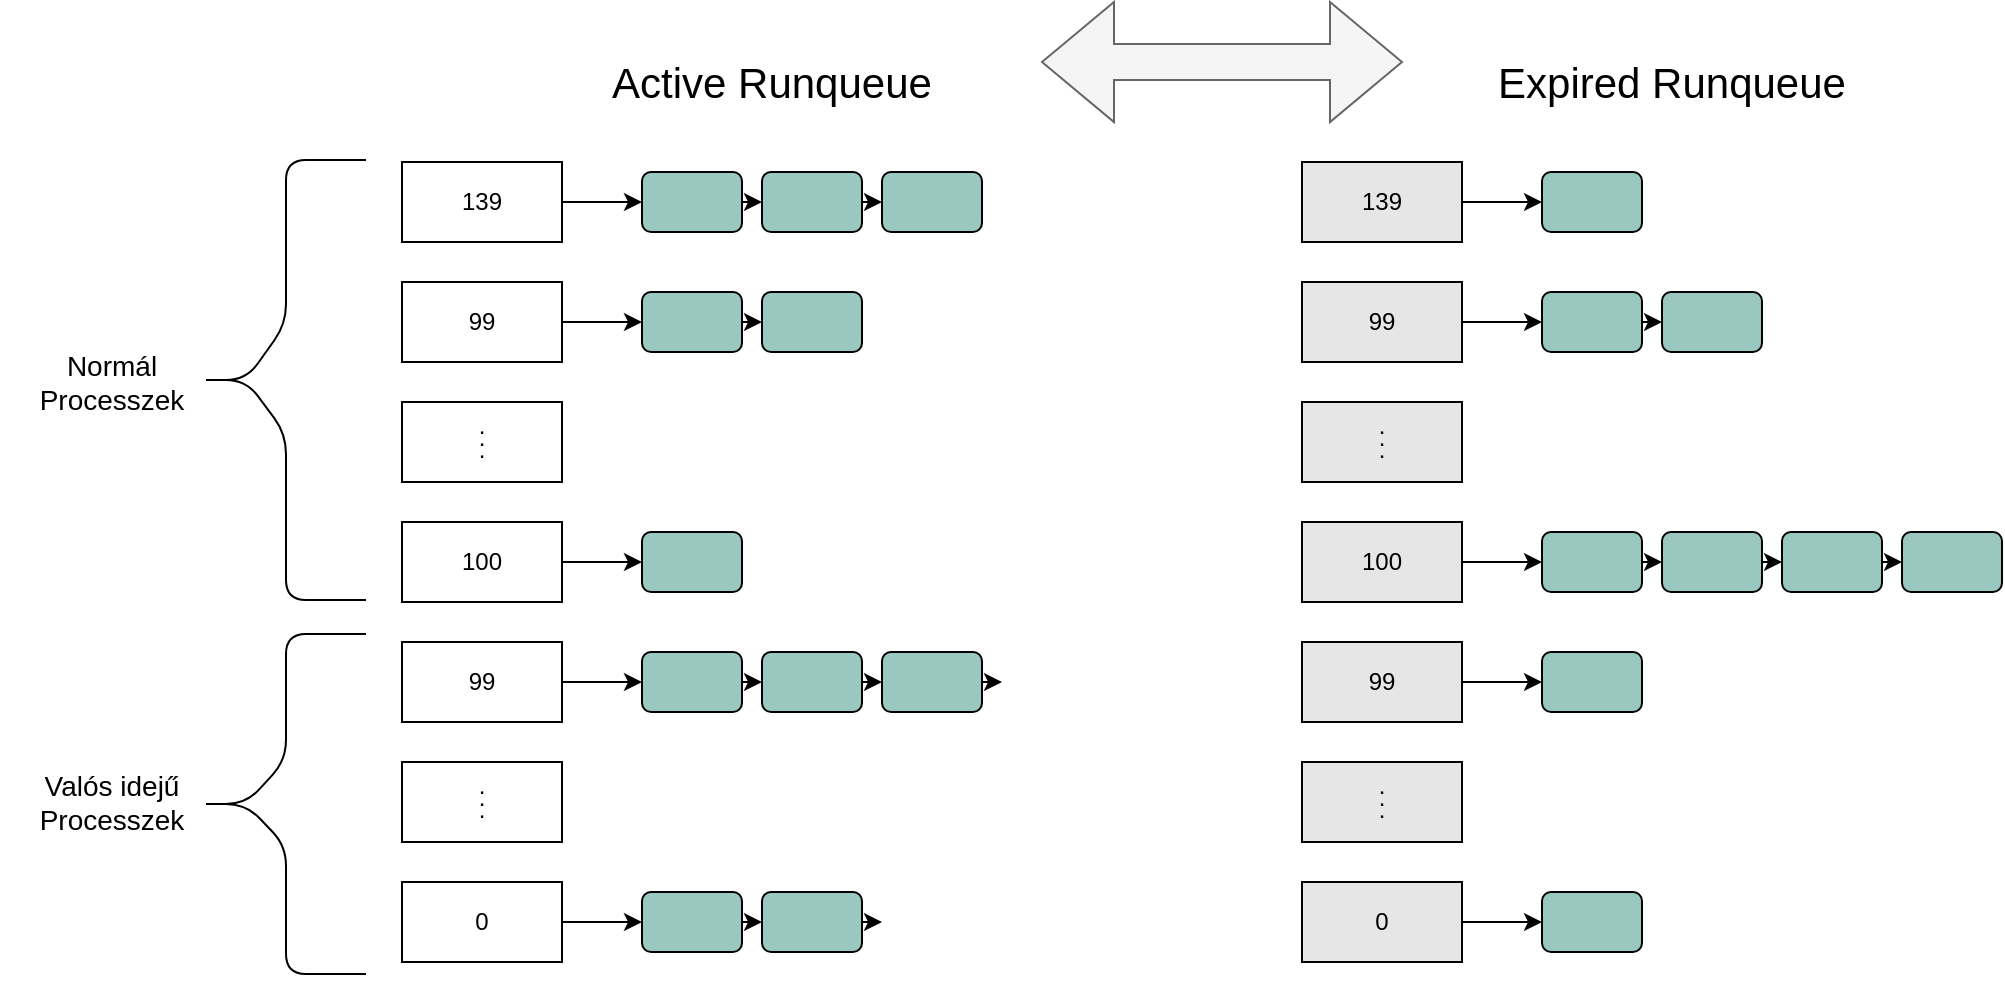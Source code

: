 <mxfile version="14.3.1" type="device" pages="2"><diagram id="Qbx1B5xQdk3e5R3pf0a0" name="Page-1"><mxGraphModel dx="2032" dy="607" grid="1" gridSize="10" guides="1" tooltips="1" connect="1" arrows="1" fold="1" page="1" pageScale="1" pageWidth="827" pageHeight="1169" math="0" shadow="0"><root><mxCell id="0"/><mxCell id="1" parent="0"/><mxCell id="t0RsFt-i_q5ooZRrVK1J-9" value="139" style="rounded=0;whiteSpace=wrap;html=1;" parent="1" vertex="1"><mxGeometry x="160" y="680" width="80" height="40" as="geometry"/></mxCell><mxCell id="t0RsFt-i_q5ooZRrVK1J-10" value="0" style="rounded=0;whiteSpace=wrap;html=1;" parent="1" vertex="1"><mxGeometry x="160" y="1040" width="80" height="40" as="geometry"/></mxCell><mxCell id="t0RsFt-i_q5ooZRrVK1J-14" value="100" style="rounded=0;whiteSpace=wrap;html=1;" parent="1" vertex="1"><mxGeometry x="160" y="860" width="80" height="40" as="geometry"/></mxCell><mxCell id="t0RsFt-i_q5ooZRrVK1J-15" value="99" style="rounded=0;whiteSpace=wrap;html=1;" parent="1" vertex="1"><mxGeometry x="160" y="920" width="80" height="40" as="geometry"/></mxCell><mxCell id="t0RsFt-i_q5ooZRrVK1J-17" value="" style="group" parent="1" vertex="1" connectable="0"><mxGeometry x="160" y="800" width="80" height="40" as="geometry"/></mxCell><mxCell id="t0RsFt-i_q5ooZRrVK1J-11" value="&lt;p style=&quot;line-height: 0% ; font-size: 18px&quot;&gt;&lt;br&gt;&lt;/p&gt;" style="rounded=0;whiteSpace=wrap;html=1;spacing=0;spacingBottom=11;" parent="t0RsFt-i_q5ooZRrVK1J-17" vertex="1"><mxGeometry width="80" height="40" as="geometry"/></mxCell><mxCell id="t0RsFt-i_q5ooZRrVK1J-16" value="&lt;p style=&quot;line-height: 50%&quot;&gt;.&lt;br&gt;.&lt;br&gt;.&lt;br&gt;&lt;/p&gt;" style="text;html=1;strokeColor=none;fillColor=none;align=center;verticalAlign=middle;whiteSpace=wrap;rounded=0;" parent="t0RsFt-i_q5ooZRrVK1J-17" vertex="1"><mxGeometry x="20" y="7" width="40" height="20" as="geometry"/></mxCell><mxCell id="t0RsFt-i_q5ooZRrVK1J-18" value="" style="group" parent="1" vertex="1" connectable="0"><mxGeometry x="160" y="980" width="80" height="40" as="geometry"/></mxCell><mxCell id="t0RsFt-i_q5ooZRrVK1J-19" value="&lt;p style=&quot;line-height: 0% ; font-size: 18px&quot;&gt;&lt;br&gt;&lt;/p&gt;" style="rounded=0;whiteSpace=wrap;html=1;spacing=0;spacingBottom=11;" parent="t0RsFt-i_q5ooZRrVK1J-18" vertex="1"><mxGeometry width="80" height="40" as="geometry"/></mxCell><mxCell id="t0RsFt-i_q5ooZRrVK1J-20" value="&lt;p style=&quot;line-height: 50%&quot;&gt;.&lt;br&gt;.&lt;br&gt;.&lt;br&gt;&lt;/p&gt;" style="text;html=1;strokeColor=none;fillColor=none;align=center;verticalAlign=middle;whiteSpace=wrap;rounded=0;" parent="t0RsFt-i_q5ooZRrVK1J-18" vertex="1"><mxGeometry x="20" y="7" width="40" height="20" as="geometry"/></mxCell><mxCell id="t0RsFt-i_q5ooZRrVK1J-21" value="&lt;font style=&quot;font-size: 21px&quot;&gt;Active Runqueue&lt;/font&gt;" style="text;html=1;strokeColor=none;fillColor=none;align=center;verticalAlign=middle;whiteSpace=wrap;rounded=0;" parent="1" vertex="1"><mxGeometry x="250" y="620" width="190" height="40" as="geometry"/></mxCell><mxCell id="t0RsFt-i_q5ooZRrVK1J-25" value="" style="rounded=1;whiteSpace=wrap;html=1;fillColor=#9AC7BF;" parent="1" vertex="1"><mxGeometry x="280" y="685" width="50" height="30" as="geometry"/></mxCell><mxCell id="t0RsFt-i_q5ooZRrVK1J-37" value="" style="endArrow=classic;html=1;fontColor=#000000;entryX=0;entryY=0.5;entryDx=0;entryDy=0;exitX=1;exitY=0.5;exitDx=0;exitDy=0;" parent="1" source="t0RsFt-i_q5ooZRrVK1J-9" target="t0RsFt-i_q5ooZRrVK1J-25" edge="1"><mxGeometry width="50" height="50" relative="1" as="geometry"><mxPoint x="340" y="930" as="sourcePoint"/><mxPoint x="390" y="880" as="targetPoint"/></mxGeometry></mxCell><mxCell id="t0RsFt-i_q5ooZRrVK1J-38" value="" style="endArrow=classic;html=1;fontColor=#000000;entryX=0;entryY=0.5;entryDx=0;entryDy=0;exitX=1;exitY=0.5;exitDx=0;exitDy=0;" parent="1" source="t0RsFt-i_q5ooZRrVK1J-25" edge="1"><mxGeometry width="50" height="50" relative="1" as="geometry"><mxPoint x="420" y="800" as="sourcePoint"/><mxPoint x="340" y="700" as="targetPoint"/></mxGeometry></mxCell><mxCell id="t0RsFt-i_q5ooZRrVK1J-43" value="" style="rounded=1;whiteSpace=wrap;html=1;fillColor=#9AC7BF;" parent="1" vertex="1"><mxGeometry x="340" y="685" width="50" height="30" as="geometry"/></mxCell><mxCell id="t0RsFt-i_q5ooZRrVK1J-44" value="" style="endArrow=classic;html=1;fontColor=#000000;entryX=0;entryY=0.5;entryDx=0;entryDy=0;exitX=1;exitY=0.5;exitDx=0;exitDy=0;" parent="1" source="t0RsFt-i_q5ooZRrVK1J-43" edge="1"><mxGeometry width="50" height="50" relative="1" as="geometry"><mxPoint x="480" y="800" as="sourcePoint"/><mxPoint x="400" y="700" as="targetPoint"/></mxGeometry></mxCell><mxCell id="t0RsFt-i_q5ooZRrVK1J-45" value="" style="rounded=1;whiteSpace=wrap;html=1;fillColor=#9AC7BF;" parent="1" vertex="1"><mxGeometry x="400" y="685" width="50" height="30" as="geometry"/></mxCell><mxCell id="t0RsFt-i_q5ooZRrVK1J-47" value="" style="rounded=1;whiteSpace=wrap;html=1;fillColor=#9AC7BF;" parent="1" vertex="1"><mxGeometry x="280" y="1045" width="50" height="30" as="geometry"/></mxCell><mxCell id="t0RsFt-i_q5ooZRrVK1J-48" value="" style="endArrow=classic;html=1;fontColor=#000000;entryX=0;entryY=0.5;entryDx=0;entryDy=0;exitX=1;exitY=0.5;exitDx=0;exitDy=0;" parent="1" target="t0RsFt-i_q5ooZRrVK1J-47" edge="1"><mxGeometry width="50" height="50" relative="1" as="geometry"><mxPoint x="240" y="1060" as="sourcePoint"/><mxPoint x="390" y="1240" as="targetPoint"/></mxGeometry></mxCell><mxCell id="t0RsFt-i_q5ooZRrVK1J-51" value="" style="rounded=1;whiteSpace=wrap;html=1;fillColor=#9AC7BF;" parent="1" vertex="1"><mxGeometry x="280" y="865" width="50" height="30" as="geometry"/></mxCell><mxCell id="t0RsFt-i_q5ooZRrVK1J-52" value="" style="endArrow=classic;html=1;fontColor=#000000;entryX=0;entryY=0.5;entryDx=0;entryDy=0;exitX=1;exitY=0.5;exitDx=0;exitDy=0;" parent="1" target="t0RsFt-i_q5ooZRrVK1J-51" edge="1"><mxGeometry width="50" height="50" relative="1" as="geometry"><mxPoint x="240" y="880" as="sourcePoint"/><mxPoint x="390" y="1060" as="targetPoint"/></mxGeometry></mxCell><mxCell id="t0RsFt-i_q5ooZRrVK1J-53" value="" style="rounded=1;whiteSpace=wrap;html=1;fillColor=#9AC7BF;" parent="1" vertex="1"><mxGeometry x="280" y="925" width="50" height="30" as="geometry"/></mxCell><mxCell id="t0RsFt-i_q5ooZRrVK1J-54" value="" style="endArrow=classic;html=1;fontColor=#000000;entryX=0;entryY=0.5;entryDx=0;entryDy=0;exitX=1;exitY=0.5;exitDx=0;exitDy=0;" parent="1" target="t0RsFt-i_q5ooZRrVK1J-53" edge="1"><mxGeometry width="50" height="50" relative="1" as="geometry"><mxPoint x="240" y="940" as="sourcePoint"/><mxPoint x="390" y="1120" as="targetPoint"/></mxGeometry></mxCell><mxCell id="t0RsFt-i_q5ooZRrVK1J-55" value="" style="rounded=1;whiteSpace=wrap;html=1;fillColor=#9AC7BF;" parent="1" vertex="1"><mxGeometry x="340" y="925" width="50" height="30" as="geometry"/></mxCell><mxCell id="t0RsFt-i_q5ooZRrVK1J-56" value="" style="endArrow=classic;html=1;fontColor=#000000;entryX=0;entryY=0.5;entryDx=0;entryDy=0;exitX=1;exitY=0.5;exitDx=0;exitDy=0;" parent="1" source="t0RsFt-i_q5ooZRrVK1J-55" edge="1"><mxGeometry width="50" height="50" relative="1" as="geometry"><mxPoint x="480" y="1040" as="sourcePoint"/><mxPoint x="400" y="940" as="targetPoint"/></mxGeometry></mxCell><mxCell id="t0RsFt-i_q5ooZRrVK1J-57" value="" style="endArrow=classic;html=1;fontColor=#000000;entryX=0;entryY=0.5;entryDx=0;entryDy=0;exitX=1;exitY=0.5;exitDx=0;exitDy=0;" parent="1" source="t0RsFt-i_q5ooZRrVK1J-53" target="t0RsFt-i_q5ooZRrVK1J-55" edge="1"><mxGeometry width="50" height="50" relative="1" as="geometry"><mxPoint x="400" y="950" as="sourcePoint"/><mxPoint x="410" y="950" as="targetPoint"/></mxGeometry></mxCell><mxCell id="t0RsFt-i_q5ooZRrVK1J-59" value="" style="rounded=1;whiteSpace=wrap;html=1;fillColor=#9AC7BF;" parent="1" vertex="1"><mxGeometry x="400" y="925" width="50" height="30" as="geometry"/></mxCell><mxCell id="t0RsFt-i_q5ooZRrVK1J-60" value="" style="endArrow=classic;html=1;fontColor=#000000;entryX=0;entryY=0.5;entryDx=0;entryDy=0;exitX=1;exitY=0.5;exitDx=0;exitDy=0;" parent="1" source="t0RsFt-i_q5ooZRrVK1J-59" edge="1"><mxGeometry width="50" height="50" relative="1" as="geometry"><mxPoint x="540" y="1040" as="sourcePoint"/><mxPoint x="460" y="940" as="targetPoint"/></mxGeometry></mxCell><mxCell id="t0RsFt-i_q5ooZRrVK1J-101" value="139" style="rounded=0;whiteSpace=wrap;html=1;fillColor=#E6E6E6;" parent="1" vertex="1"><mxGeometry x="610" y="680" width="80" height="40" as="geometry"/></mxCell><mxCell id="t0RsFt-i_q5ooZRrVK1J-102" value="0" style="rounded=0;whiteSpace=wrap;html=1;fillColor=#E6E6E6;" parent="1" vertex="1"><mxGeometry x="610" y="1040" width="80" height="40" as="geometry"/></mxCell><mxCell id="t0RsFt-i_q5ooZRrVK1J-104" value="100" style="rounded=0;whiteSpace=wrap;html=1;fillColor=#E6E6E6;" parent="1" vertex="1"><mxGeometry x="610" y="860" width="80" height="40" as="geometry"/></mxCell><mxCell id="t0RsFt-i_q5ooZRrVK1J-105" value="99" style="rounded=0;whiteSpace=wrap;html=1;fillColor=#E6E6E6;" parent="1" vertex="1"><mxGeometry x="610" y="920" width="80" height="40" as="geometry"/></mxCell><mxCell id="t0RsFt-i_q5ooZRrVK1J-106" value="" style="group;fillColor=#E6E6E6;" parent="1" vertex="1" connectable="0"><mxGeometry x="610" y="800" width="80" height="40" as="geometry"/></mxCell><mxCell id="t0RsFt-i_q5ooZRrVK1J-107" value="&lt;p style=&quot;line-height: 0% ; font-size: 18px&quot;&gt;&lt;br&gt;&lt;/p&gt;" style="rounded=0;whiteSpace=wrap;html=1;spacing=0;spacingBottom=11;fillColor=#E6E6E6;" parent="t0RsFt-i_q5ooZRrVK1J-106" vertex="1"><mxGeometry width="80" height="40" as="geometry"/></mxCell><mxCell id="t0RsFt-i_q5ooZRrVK1J-108" value="&lt;p style=&quot;line-height: 50%&quot;&gt;.&lt;br&gt;.&lt;br&gt;.&lt;br&gt;&lt;/p&gt;" style="text;html=1;strokeColor=none;align=center;verticalAlign=middle;whiteSpace=wrap;rounded=0;fillColor=#E6E6E6;" parent="t0RsFt-i_q5ooZRrVK1J-106" vertex="1"><mxGeometry x="20" y="7" width="40" height="20" as="geometry"/></mxCell><mxCell id="t0RsFt-i_q5ooZRrVK1J-109" value="" style="group;fillColor=#E6E6E6;" parent="1" vertex="1" connectable="0"><mxGeometry x="610" y="980" width="80" height="40" as="geometry"/></mxCell><mxCell id="t0RsFt-i_q5ooZRrVK1J-110" value="&lt;p style=&quot;line-height: 0% ; font-size: 18px&quot;&gt;&lt;br&gt;&lt;/p&gt;" style="rounded=0;whiteSpace=wrap;html=1;spacing=0;spacingBottom=11;fillColor=#E6E6E6;" parent="t0RsFt-i_q5ooZRrVK1J-109" vertex="1"><mxGeometry width="80" height="40" as="geometry"/></mxCell><mxCell id="t0RsFt-i_q5ooZRrVK1J-111" value="&lt;p style=&quot;line-height: 50%&quot;&gt;.&lt;br&gt;.&lt;br&gt;.&lt;br&gt;&lt;/p&gt;" style="text;html=1;strokeColor=none;align=center;verticalAlign=middle;whiteSpace=wrap;rounded=0;fillColor=#E6E6E6;" parent="t0RsFt-i_q5ooZRrVK1J-109" vertex="1"><mxGeometry x="20" y="7" width="40" height="20" as="geometry"/></mxCell><mxCell id="t0RsFt-i_q5ooZRrVK1J-112" value="&lt;font style=&quot;font-size: 21px&quot;&gt;Expired Runqueue&lt;/font&gt;" style="text;html=1;strokeColor=none;fillColor=none;align=center;verticalAlign=middle;whiteSpace=wrap;rounded=0;" parent="1" vertex="1"><mxGeometry x="700" y="620" width="190" height="40" as="geometry"/></mxCell><mxCell id="t0RsFt-i_q5ooZRrVK1J-115" value="" style="rounded=1;whiteSpace=wrap;html=1;fillColor=#9AC7BF;" parent="1" vertex="1"><mxGeometry x="730" y="685" width="50" height="30" as="geometry"/></mxCell><mxCell id="t0RsFt-i_q5ooZRrVK1J-117" value="" style="rounded=1;whiteSpace=wrap;html=1;fillColor=#9AC7BF;" parent="1" vertex="1"><mxGeometry x="910" y="865" width="50" height="30" as="geometry"/></mxCell><mxCell id="t0RsFt-i_q5ooZRrVK1J-118" value="" style="endArrow=classic;html=1;fontColor=#000000;entryX=0;entryY=0.5;entryDx=0;entryDy=0;exitX=1;exitY=0.5;exitDx=0;exitDy=0;" parent="1" source="t0RsFt-i_q5ooZRrVK1J-101" target="t0RsFt-i_q5ooZRrVK1J-115" edge="1"><mxGeometry width="50" height="50" relative="1" as="geometry"><mxPoint x="790" y="930" as="sourcePoint"/><mxPoint x="840" y="880" as="targetPoint"/></mxGeometry></mxCell><mxCell id="t0RsFt-i_q5ooZRrVK1J-119" value="" style="endArrow=classic;html=1;fontColor=#000000;entryX=0;entryY=0.5;entryDx=0;entryDy=0;exitX=1;exitY=0.5;exitDx=0;exitDy=0;" parent="1" edge="1"><mxGeometry width="50" height="50" relative="1" as="geometry"><mxPoint x="330" y="1060" as="sourcePoint"/><mxPoint x="340" y="1060" as="targetPoint"/></mxGeometry></mxCell><mxCell id="t0RsFt-i_q5ooZRrVK1J-120" value="" style="rounded=1;whiteSpace=wrap;html=1;fillColor=#9AC7BF;" parent="1" vertex="1"><mxGeometry x="340" y="1045" width="50" height="30" as="geometry"/></mxCell><mxCell id="t0RsFt-i_q5ooZRrVK1J-121" value="" style="endArrow=classic;html=1;fontColor=#000000;entryX=0;entryY=0.5;entryDx=0;entryDy=0;exitX=1;exitY=0.5;exitDx=0;exitDy=0;" parent="1" source="t0RsFt-i_q5ooZRrVK1J-120" edge="1"><mxGeometry width="50" height="50" relative="1" as="geometry"><mxPoint x="480" y="1160" as="sourcePoint"/><mxPoint x="400" y="1060" as="targetPoint"/></mxGeometry></mxCell><mxCell id="t0RsFt-i_q5ooZRrVK1J-123" value="" style="rounded=1;whiteSpace=wrap;html=1;fillColor=#9AC7BF;" parent="1" vertex="1"><mxGeometry x="730" y="1045" width="50" height="30" as="geometry"/></mxCell><mxCell id="t0RsFt-i_q5ooZRrVK1J-124" value="" style="endArrow=classic;html=1;fontColor=#000000;entryX=0;entryY=0.5;entryDx=0;entryDy=0;exitX=1;exitY=0.5;exitDx=0;exitDy=0;" parent="1" target="t0RsFt-i_q5ooZRrVK1J-123" edge="1"><mxGeometry width="50" height="50" relative="1" as="geometry"><mxPoint x="690" y="1060" as="sourcePoint"/><mxPoint x="840" y="1240" as="targetPoint"/></mxGeometry></mxCell><mxCell id="t0RsFt-i_q5ooZRrVK1J-126" value="" style="rounded=1;whiteSpace=wrap;html=1;fillColor=#9AC7BF;" parent="1" vertex="1"><mxGeometry x="730" y="865" width="50" height="30" as="geometry"/></mxCell><mxCell id="t0RsFt-i_q5ooZRrVK1J-127" value="" style="endArrow=classic;html=1;fontColor=#000000;entryX=0;entryY=0.5;entryDx=0;entryDy=0;exitX=1;exitY=0.5;exitDx=0;exitDy=0;" parent="1" target="t0RsFt-i_q5ooZRrVK1J-126" edge="1"><mxGeometry width="50" height="50" relative="1" as="geometry"><mxPoint x="690" y="880" as="sourcePoint"/><mxPoint x="840" y="1060" as="targetPoint"/></mxGeometry></mxCell><mxCell id="t0RsFt-i_q5ooZRrVK1J-128" value="" style="rounded=1;whiteSpace=wrap;html=1;fillColor=#9AC7BF;" parent="1" vertex="1"><mxGeometry x="730" y="925" width="50" height="30" as="geometry"/></mxCell><mxCell id="t0RsFt-i_q5ooZRrVK1J-129" value="" style="endArrow=classic;html=1;fontColor=#000000;entryX=0;entryY=0.5;entryDx=0;entryDy=0;exitX=1;exitY=0.5;exitDx=0;exitDy=0;" parent="1" target="t0RsFt-i_q5ooZRrVK1J-128" edge="1"><mxGeometry width="50" height="50" relative="1" as="geometry"><mxPoint x="690" y="940" as="sourcePoint"/><mxPoint x="840" y="1120" as="targetPoint"/></mxGeometry></mxCell><mxCell id="t0RsFt-i_q5ooZRrVK1J-130" value="" style="rounded=1;whiteSpace=wrap;html=1;fillColor=#9AC7BF;" parent="1" vertex="1"><mxGeometry x="790" y="865" width="50" height="30" as="geometry"/></mxCell><mxCell id="t0RsFt-i_q5ooZRrVK1J-131" value="" style="endArrow=classic;html=1;fontColor=#000000;entryX=0;entryY=0.5;entryDx=0;entryDy=0;exitX=1;exitY=0.5;exitDx=0;exitDy=0;" parent="1" source="t0RsFt-i_q5ooZRrVK1J-130" edge="1"><mxGeometry width="50" height="50" relative="1" as="geometry"><mxPoint x="930" y="980" as="sourcePoint"/><mxPoint x="850" y="880" as="targetPoint"/></mxGeometry></mxCell><mxCell id="t0RsFt-i_q5ooZRrVK1J-132" value="" style="endArrow=classic;html=1;fontColor=#000000;entryX=0;entryY=0.5;entryDx=0;entryDy=0;exitX=1;exitY=0.5;exitDx=0;exitDy=0;" parent="1" target="t0RsFt-i_q5ooZRrVK1J-130" edge="1"><mxGeometry width="50" height="50" relative="1" as="geometry"><mxPoint x="780" y="880" as="sourcePoint"/><mxPoint x="860" y="890" as="targetPoint"/></mxGeometry></mxCell><mxCell id="t0RsFt-i_q5ooZRrVK1J-133" value="" style="rounded=1;whiteSpace=wrap;html=1;fillColor=#9AC7BF;" parent="1" vertex="1"><mxGeometry x="850" y="865" width="50" height="30" as="geometry"/></mxCell><mxCell id="t0RsFt-i_q5ooZRrVK1J-134" value="" style="endArrow=classic;html=1;fontColor=#000000;entryX=0;entryY=0.5;entryDx=0;entryDy=0;exitX=1;exitY=0.5;exitDx=0;exitDy=0;" parent="1" source="t0RsFt-i_q5ooZRrVK1J-133" edge="1"><mxGeometry width="50" height="50" relative="1" as="geometry"><mxPoint x="990" y="980" as="sourcePoint"/><mxPoint x="910" y="880" as="targetPoint"/></mxGeometry></mxCell><mxCell id="t0RsFt-i_q5ooZRrVK1J-146" value="" style="shape=doubleArrow;whiteSpace=wrap;html=1;fillColor=#f5f5f5;fontColor=#333333;strokeColor=#666666;" parent="1" vertex="1"><mxGeometry x="480" y="600" width="180" height="60" as="geometry"/></mxCell><mxCell id="RvAupRrrWK2OSsP_spx4-23" value="99" style="rounded=0;whiteSpace=wrap;html=1;" parent="1" vertex="1"><mxGeometry x="160" y="740" width="80" height="40" as="geometry"/></mxCell><mxCell id="RvAupRrrWK2OSsP_spx4-24" value="" style="rounded=1;whiteSpace=wrap;html=1;fillColor=#9AC7BF;" parent="1" vertex="1"><mxGeometry x="280" y="745" width="50" height="30" as="geometry"/></mxCell><mxCell id="RvAupRrrWK2OSsP_spx4-25" value="" style="endArrow=classic;html=1;fontColor=#000000;entryX=0;entryY=0.5;entryDx=0;entryDy=0;exitX=1;exitY=0.5;exitDx=0;exitDy=0;" parent="1" target="RvAupRrrWK2OSsP_spx4-24" edge="1"><mxGeometry width="50" height="50" relative="1" as="geometry"><mxPoint x="240" y="760" as="sourcePoint"/><mxPoint x="390" y="940" as="targetPoint"/></mxGeometry></mxCell><mxCell id="RvAupRrrWK2OSsP_spx4-26" value="" style="rounded=1;whiteSpace=wrap;html=1;fillColor=#9AC7BF;" parent="1" vertex="1"><mxGeometry x="340" y="745" width="50" height="30" as="geometry"/></mxCell><mxCell id="RvAupRrrWK2OSsP_spx4-28" value="" style="endArrow=classic;html=1;fontColor=#000000;entryX=0;entryY=0.5;entryDx=0;entryDy=0;exitX=1;exitY=0.5;exitDx=0;exitDy=0;" parent="1" source="RvAupRrrWK2OSsP_spx4-24" target="RvAupRrrWK2OSsP_spx4-26" edge="1"><mxGeometry width="50" height="50" relative="1" as="geometry"><mxPoint x="400" y="770" as="sourcePoint"/><mxPoint x="410" y="770" as="targetPoint"/></mxGeometry></mxCell><mxCell id="RvAupRrrWK2OSsP_spx4-31" value="99" style="rounded=0;whiteSpace=wrap;html=1;fillColor=#E6E6E6;" parent="1" vertex="1"><mxGeometry x="610" y="740" width="80" height="40" as="geometry"/></mxCell><mxCell id="RvAupRrrWK2OSsP_spx4-32" value="" style="rounded=1;whiteSpace=wrap;html=1;fillColor=#9AC7BF;" parent="1" vertex="1"><mxGeometry x="730" y="745" width="50" height="30" as="geometry"/></mxCell><mxCell id="RvAupRrrWK2OSsP_spx4-33" value="" style="endArrow=classic;html=1;fontColor=#000000;entryX=0;entryY=0.5;entryDx=0;entryDy=0;exitX=1;exitY=0.5;exitDx=0;exitDy=0;" parent="1" target="RvAupRrrWK2OSsP_spx4-32" edge="1"><mxGeometry width="50" height="50" relative="1" as="geometry"><mxPoint x="690" y="760" as="sourcePoint"/><mxPoint x="840" y="940" as="targetPoint"/></mxGeometry></mxCell><mxCell id="RvAupRrrWK2OSsP_spx4-34" value="" style="rounded=1;whiteSpace=wrap;html=1;fillColor=#9AC7BF;" parent="1" vertex="1"><mxGeometry x="790" y="745" width="50" height="30" as="geometry"/></mxCell><mxCell id="RvAupRrrWK2OSsP_spx4-35" value="" style="endArrow=classic;html=1;fontColor=#000000;entryX=0;entryY=0.5;entryDx=0;entryDy=0;exitX=1;exitY=0.5;exitDx=0;exitDy=0;" parent="1" target="RvAupRrrWK2OSsP_spx4-34" edge="1"><mxGeometry width="50" height="50" relative="1" as="geometry"><mxPoint x="780" y="760" as="sourcePoint"/><mxPoint x="860" y="770" as="targetPoint"/></mxGeometry></mxCell><mxCell id="RvAupRrrWK2OSsP_spx4-36" value="" style="group;rotation=0;strokeWidth=1;direction=east;" parent="1" vertex="1" connectable="0"><mxGeometry x="100" y="930" width="40" height="170" as="geometry"/></mxCell><mxCell id="RvAupRrrWK2OSsP_spx4-37" value="" style="endArrow=none;html=1;strokeWidth=1;" parent="RvAupRrrWK2OSsP_spx4-36" edge="1"><mxGeometry width="50" height="50" relative="1" as="geometry"><mxPoint x="-38" y="71" as="sourcePoint"/><mxPoint x="42" y="-14" as="targetPoint"/><Array as="points"><mxPoint x="-18" y="71"/><mxPoint x="2" y="49"/><mxPoint x="2" y="-14"/></Array></mxGeometry></mxCell><mxCell id="RvAupRrrWK2OSsP_spx4-38" value="" style="endArrow=none;html=1;strokeWidth=1;" parent="RvAupRrrWK2OSsP_spx4-36" edge="1"><mxGeometry width="50" height="50" relative="1" as="geometry"><mxPoint x="-38" y="71" as="sourcePoint"/><mxPoint x="42" y="156" as="targetPoint"/><Array as="points"><mxPoint x="-18" y="71"/><mxPoint x="2" y="92"/><mxPoint x="2" y="156"/><mxPoint x="22" y="156"/></Array></mxGeometry></mxCell><mxCell id="RvAupRrrWK2OSsP_spx4-39" value="&lt;font style=&quot;font-size: 14px&quot;&gt;Valós idejű Processzek&lt;/font&gt;" style="text;html=1;strokeColor=none;fillColor=none;align=center;verticalAlign=middle;whiteSpace=wrap;rounded=0;direction=west;" parent="1" vertex="1"><mxGeometry x="-40" y="970" width="110" height="60" as="geometry"/></mxCell><mxCell id="RvAupRrrWK2OSsP_spx4-40" value="" style="group;rotation=0;strokeWidth=1;direction=west;" parent="1" vertex="1" connectable="0"><mxGeometry x="100" y="762" width="40" height="220" as="geometry"/></mxCell><mxCell id="RvAupRrrWK2OSsP_spx4-41" value="" style="endArrow=none;html=1;strokeWidth=1;" parent="RvAupRrrWK2OSsP_spx4-40" edge="1"><mxGeometry width="50" height="50" relative="1" as="geometry"><mxPoint x="-38" y="27.0" as="sourcePoint"/><mxPoint x="42" y="-83.0" as="targetPoint"/><Array as="points"><mxPoint x="-18" y="27.0"/><mxPoint x="2" y="-1.0"/><mxPoint x="2" y="-83.0"/></Array></mxGeometry></mxCell><mxCell id="RvAupRrrWK2OSsP_spx4-42" value="" style="endArrow=none;html=1;strokeWidth=1;" parent="RvAupRrrWK2OSsP_spx4-40" edge="1"><mxGeometry width="50" height="50" relative="1" as="geometry"><mxPoint x="-38" y="27.0" as="sourcePoint"/><mxPoint x="42" y="137.0" as="targetPoint"/><Array as="points"><mxPoint x="-18" y="27.0"/><mxPoint x="2" y="54.0"/><mxPoint x="2" y="137.0"/><mxPoint x="22" y="137.0"/></Array></mxGeometry></mxCell><mxCell id="RvAupRrrWK2OSsP_spx4-43" value="&lt;font style=&quot;font-size: 14px&quot;&gt;Normál Processzek&lt;/font&gt;" style="text;html=1;strokeColor=none;fillColor=none;align=center;verticalAlign=middle;whiteSpace=wrap;rounded=0;direction=west;" parent="1" vertex="1"><mxGeometry x="-40" y="760" width="110" height="60" as="geometry"/></mxCell></root></mxGraphModel></diagram><diagram id="tDpKKEp8URunAOThSsPT" name="Page-2"><mxGraphModel dx="864" dy="423" grid="1" gridSize="10" guides="1" tooltips="1" connect="1" arrows="1" fold="1" page="1" pageScale="1" pageWidth="827" pageHeight="1169" math="0" shadow="0"><root><mxCell id="ysKZkAWgEOkoNtV8oG99-0"/><mxCell id="ysKZkAWgEOkoNtV8oG99-1" parent="ysKZkAWgEOkoNtV8oG99-0"/></root></mxGraphModel></diagram></mxfile>